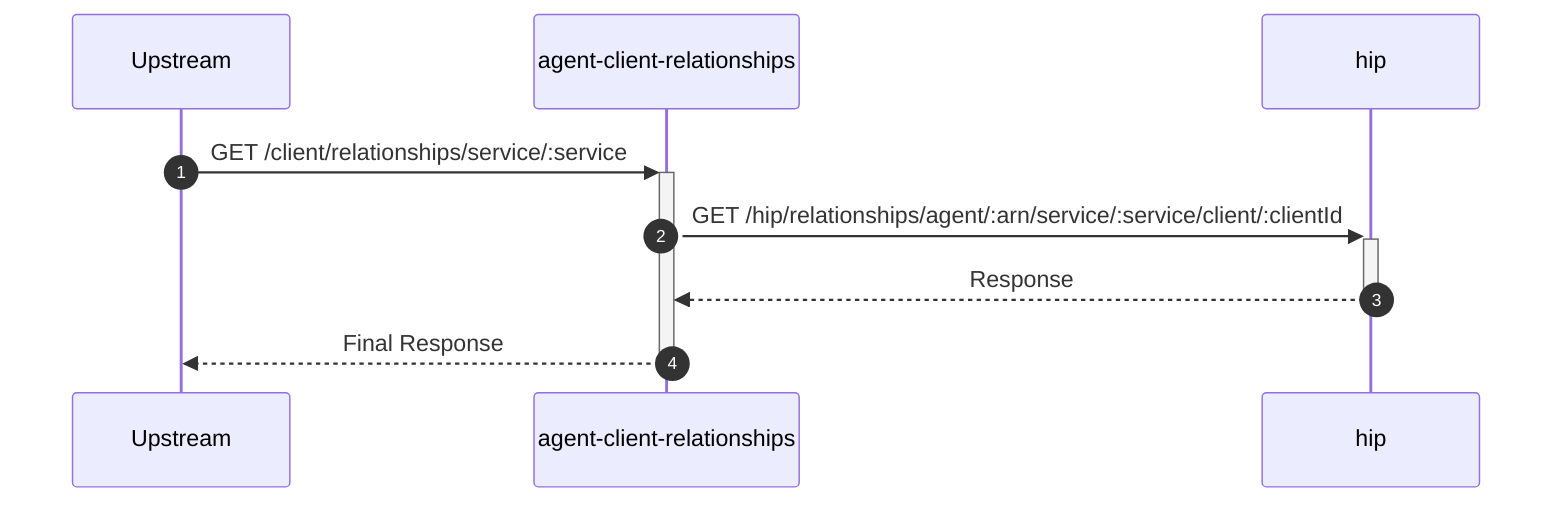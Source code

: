 sequenceDiagram
    autonumber
    participant Upstream
    participant agent-client-relationships
    participant hip

    Upstream->>+agent-client-relationships: GET /client/relationships/service/:service
    agent-client-relationships->>+hip: GET /hip/relationships/agent/:arn/service/:service/client/:clientId
    hip-->>-agent-client-relationships: Response
    agent-client-relationships-->>-Upstream: Final Response